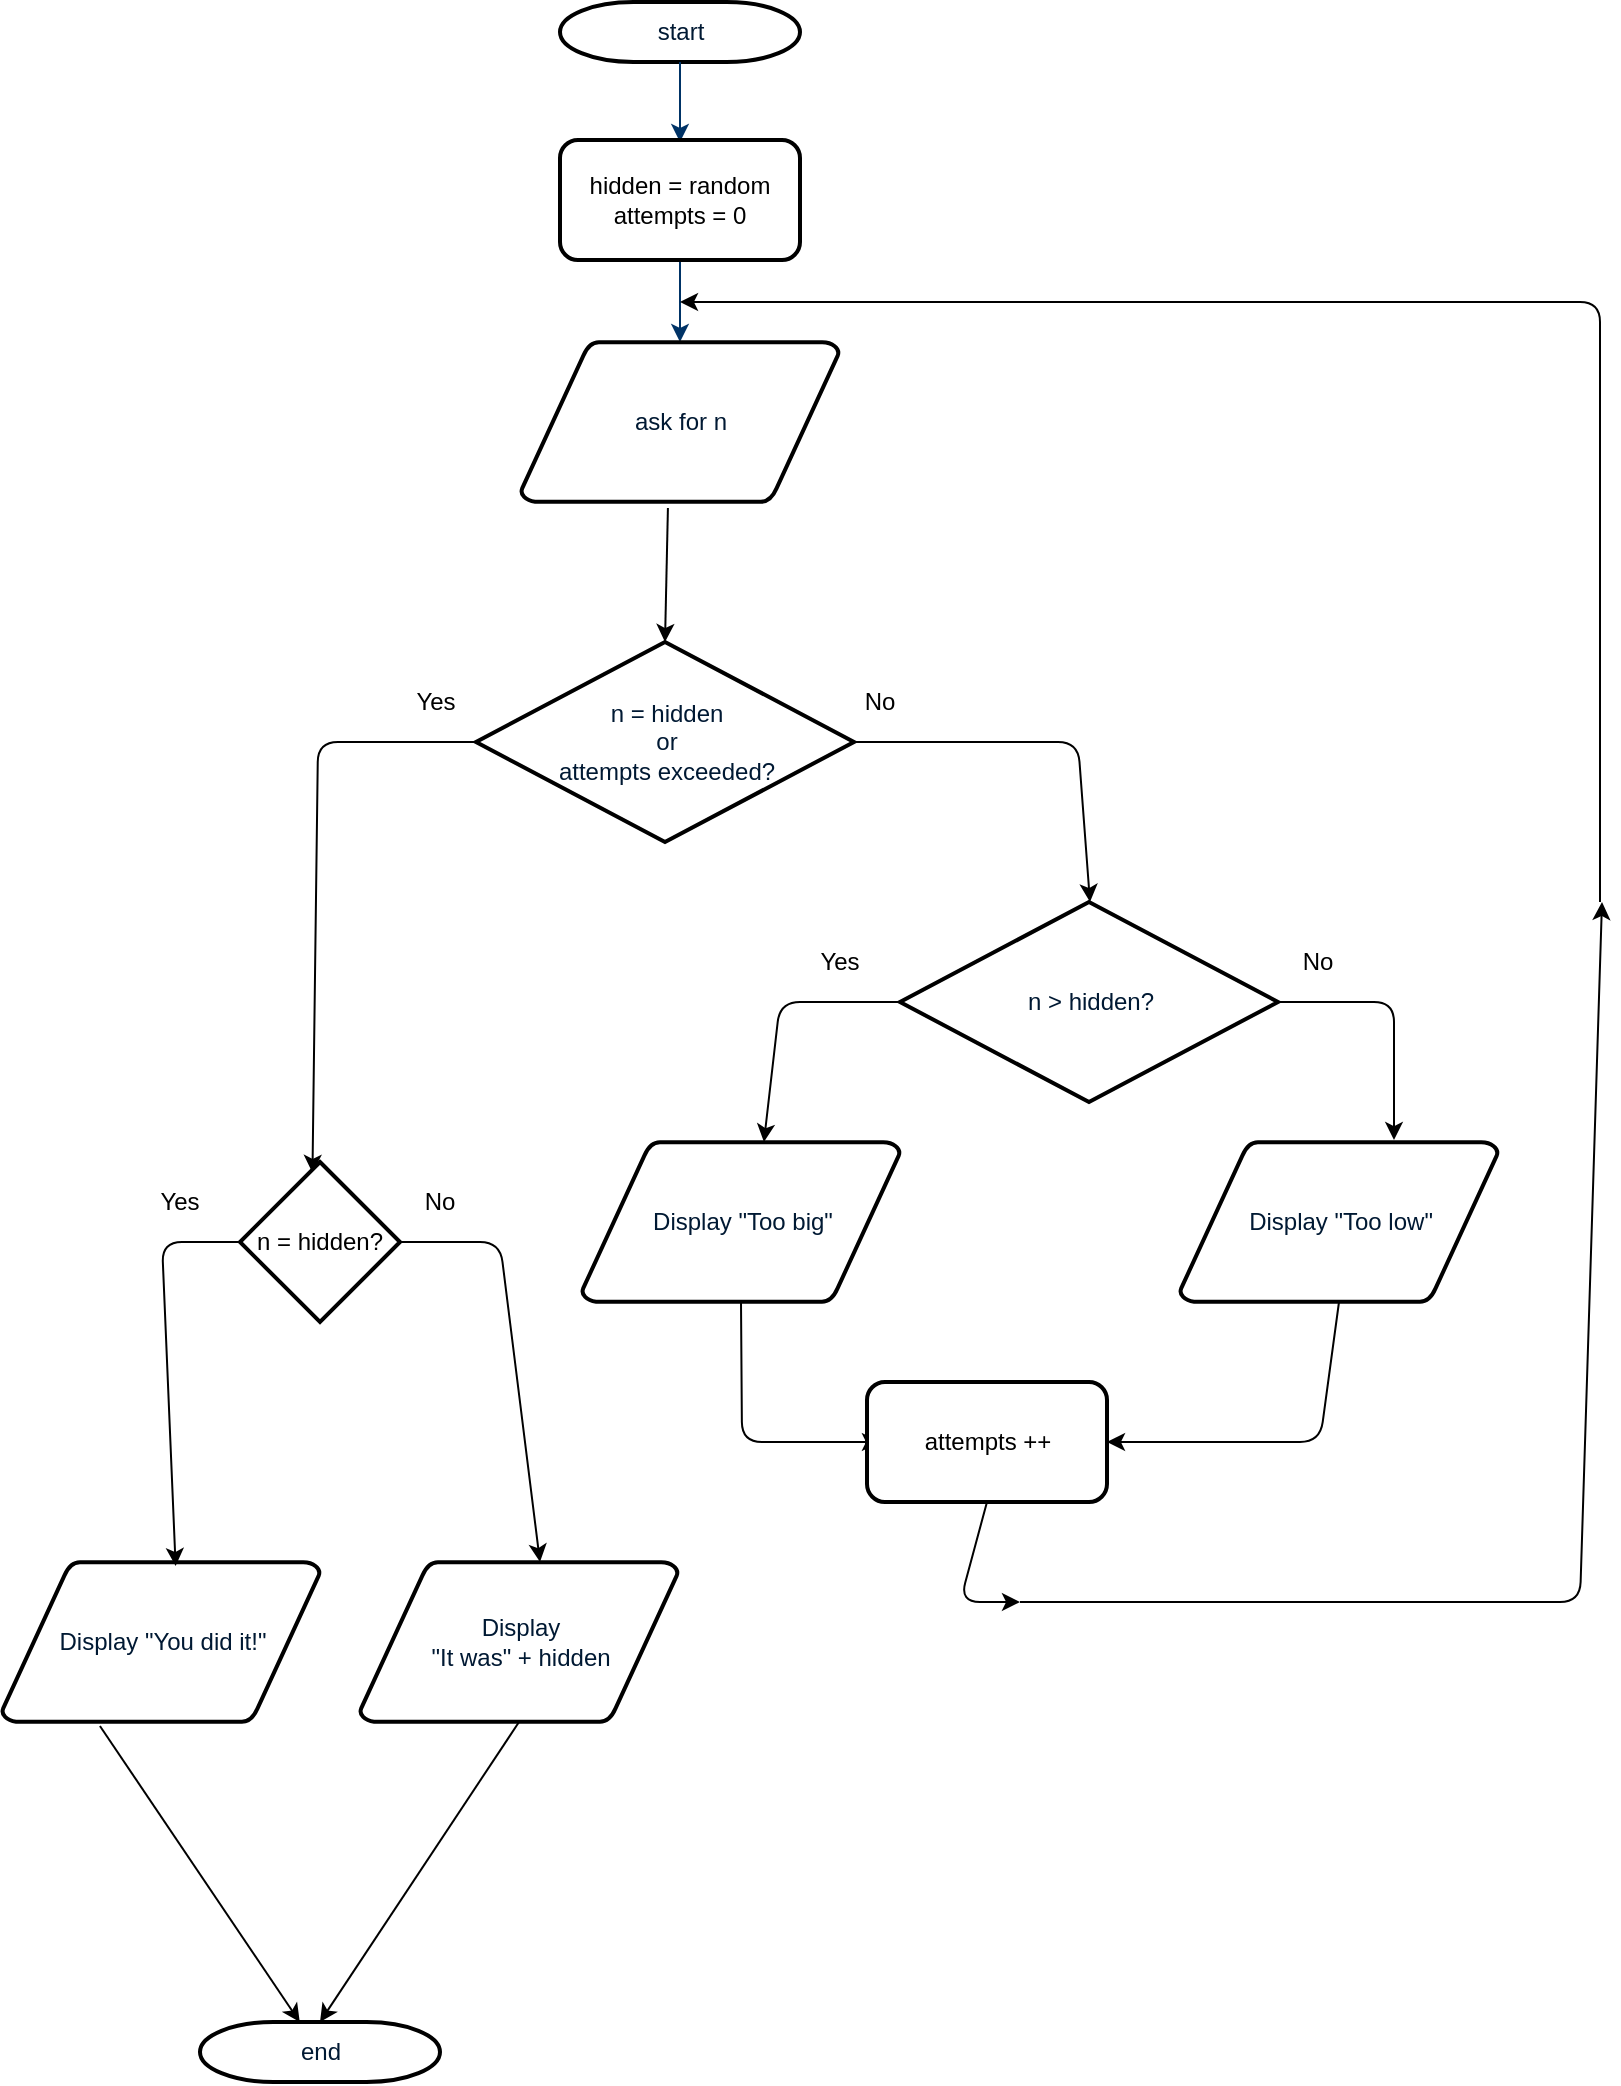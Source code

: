 <mxfile version="12.1.0" type="device" pages="1"><diagram id="GYmU_b4MJgJ0uIPDepis" name="Page-1"><mxGraphModel dx="1357" dy="318" grid="1" gridSize="10" guides="1" tooltips="1" connect="1" arrows="1" fold="1" page="1" pageScale="1" pageWidth="827" pageHeight="1169" math="0" shadow="0"><root><mxCell id="0"/><mxCell id="1" parent="0"/><mxCell id="l8WcAn7D57aqGbTTu31a-1" value="start" style="shape=mxgraph.flowchart.terminator;fillColor=#FFFFFF;strokeColor=#000000;strokeWidth=2;gradientColor=none;gradientDirection=north;fontColor=#001933;fontStyle=0;html=1;" parent="1" vertex="1"><mxGeometry x="260" y="60" width="120" height="30" as="geometry"/></mxCell><mxCell id="l8WcAn7D57aqGbTTu31a-2" style="fontColor=#001933;fontStyle=1;strokeColor=#003366;strokeWidth=1;html=1;" parent="1" source="l8WcAn7D57aqGbTTu31a-1" edge="1"><mxGeometry relative="1" as="geometry"><mxPoint x="320" y="130" as="targetPoint"/></mxGeometry></mxCell><mxCell id="l8WcAn7D57aqGbTTu31a-3" style="fontColor=#001933;fontStyle=1;strokeColor=#003366;strokeWidth=1;html=1;" parent="1" source="l8WcAn7D57aqGbTTu31a-5" target="l8WcAn7D57aqGbTTu31a-7" edge="1"><mxGeometry relative="1" as="geometry"><mxPoint x="320" y="210" as="sourcePoint"/><mxPoint x="320" y="250" as="targetPoint"/></mxGeometry></mxCell><mxCell id="l8WcAn7D57aqGbTTu31a-5" value="hidden = random&lt;br&gt;attempts = 0" style="rounded=1;whiteSpace=wrap;html=1;strokeWidth=2;" parent="1" vertex="1"><mxGeometry x="260" y="129" width="120" height="60" as="geometry"/></mxCell><mxCell id="l8WcAn7D57aqGbTTu31a-6" value="n = hidden&lt;br&gt;or&lt;br&gt;attempts exceeded?" style="shape=mxgraph.flowchart.decision;fillColor=#FFFFFF;strokeColor=#000000;strokeWidth=2;gradientColor=none;gradientDirection=north;fontColor=#001933;fontStyle=0;html=1;" parent="1" vertex="1"><mxGeometry x="218" y="380" width="189" height="100" as="geometry"/></mxCell><mxCell id="l8WcAn7D57aqGbTTu31a-7" value="ask for n" style="shape=mxgraph.flowchart.data;fillColor=#FFFFFF;strokeColor=#000000;strokeWidth=2;gradientColor=none;gradientDirection=north;fontColor=#001933;fontStyle=0;html=1;" parent="1" vertex="1"><mxGeometry x="240.5" y="230" width="159" height="80" as="geometry"/></mxCell><mxCell id="l8WcAn7D57aqGbTTu31a-8" value="n &amp;gt; hidden?" style="shape=mxgraph.flowchart.decision;fillColor=#FFFFFF;strokeColor=#000000;strokeWidth=2;gradientColor=none;gradientDirection=north;fontColor=#001933;fontStyle=0;html=1;" parent="1" vertex="1"><mxGeometry x="430" y="510" width="189" height="100" as="geometry"/></mxCell><mxCell id="l8WcAn7D57aqGbTTu31a-9" value="" style="endArrow=classic;html=1;exitX=1;exitY=0.5;exitDx=0;exitDy=0;exitPerimeter=0;" parent="1" source="l8WcAn7D57aqGbTTu31a-6" edge="1"><mxGeometry width="50" height="50" relative="1" as="geometry"><mxPoint x="220" y="680" as="sourcePoint"/><mxPoint x="525" y="510" as="targetPoint"/><Array as="points"><mxPoint x="519" y="430"/></Array></mxGeometry></mxCell><mxCell id="l8WcAn7D57aqGbTTu31a-13" value="Display &quot;Too big&quot;" style="shape=mxgraph.flowchart.data;fillColor=#FFFFFF;strokeColor=#000000;strokeWidth=2;gradientColor=none;gradientDirection=north;fontColor=#001933;fontStyle=0;html=1;" parent="1" vertex="1"><mxGeometry x="271" y="630" width="159" height="80" as="geometry"/></mxCell><mxCell id="l8WcAn7D57aqGbTTu31a-14" value="Display &quot;Too low&quot;" style="shape=mxgraph.flowchart.data;fillColor=#FFFFFF;strokeColor=#000000;strokeWidth=2;gradientColor=none;gradientDirection=north;fontColor=#001933;fontStyle=0;html=1;" parent="1" vertex="1"><mxGeometry x="570" y="630" width="159" height="80" as="geometry"/></mxCell><mxCell id="l8WcAn7D57aqGbTTu31a-16" value="" style="endArrow=classic;html=1;exitX=0.462;exitY=1.038;exitDx=0;exitDy=0;exitPerimeter=0;entryX=0.5;entryY=0;entryDx=0;entryDy=0;entryPerimeter=0;" parent="1" source="l8WcAn7D57aqGbTTu31a-7" target="l8WcAn7D57aqGbTTu31a-6" edge="1"><mxGeometry width="50" height="50" relative="1" as="geometry"><mxPoint x="550" y="440" as="sourcePoint"/><mxPoint x="600" y="390" as="targetPoint"/></mxGeometry></mxCell><mxCell id="l8WcAn7D57aqGbTTu31a-18" value="" style="endArrow=classic;html=1;entryX=0.673;entryY=-0.012;entryDx=0;entryDy=0;entryPerimeter=0;" parent="1" target="l8WcAn7D57aqGbTTu31a-14" edge="1"><mxGeometry width="50" height="50" relative="1" as="geometry"><mxPoint x="620" y="560" as="sourcePoint"/><mxPoint x="674.5" y="520" as="targetPoint"/><Array as="points"><mxPoint x="677" y="560"/></Array></mxGeometry></mxCell><mxCell id="l8WcAn7D57aqGbTTu31a-20" value="" style="endArrow=classic;html=1;entryX=0.572;entryY=0;entryDx=0;entryDy=0;entryPerimeter=0;exitX=0;exitY=0.5;exitDx=0;exitDy=0;exitPerimeter=0;" parent="1" source="l8WcAn7D57aqGbTTu31a-8" target="l8WcAn7D57aqGbTTu31a-13" edge="1"><mxGeometry width="50" height="50" relative="1" as="geometry"><mxPoint x="30" y="940" as="sourcePoint"/><mxPoint x="80" y="890" as="targetPoint"/><Array as="points"><mxPoint x="370" y="560"/></Array></mxGeometry></mxCell><mxCell id="l8WcAn7D57aqGbTTu31a-21" value="" style="endArrow=classic;html=1;entryX=0.453;entryY=0.068;entryDx=0;entryDy=0;entryPerimeter=0;exitX=0;exitY=0.5;exitDx=0;exitDy=0;exitPerimeter=0;" parent="1" source="l8WcAn7D57aqGbTTu31a-6" target="xSphsTxACwcl6OrbyadM-6" edge="1"><mxGeometry width="50" height="50" relative="1" as="geometry"><mxPoint x="40" y="860" as="sourcePoint"/><mxPoint x="139.04" y="632" as="targetPoint"/><Array as="points"><mxPoint x="139" y="430"/></Array></mxGeometry></mxCell><mxCell id="l8WcAn7D57aqGbTTu31a-22" value="" style="endArrow=classic;html=1;" parent="1" edge="1"><mxGeometry width="50" height="50" relative="1" as="geometry"><mxPoint x="490" y="860" as="sourcePoint"/><mxPoint x="781" y="510" as="targetPoint"/><Array as="points"><mxPoint x="770" y="860"/></Array></mxGeometry></mxCell><mxCell id="l8WcAn7D57aqGbTTu31a-23" value="" style="endArrow=classic;html=1;exitX=0.5;exitY=1;exitDx=0;exitDy=0;exitPerimeter=0;entryX=0.054;entryY=0.5;entryDx=0;entryDy=0;entryPerimeter=0;" parent="1" source="l8WcAn7D57aqGbTTu31a-13" edge="1" target="xSphsTxACwcl6OrbyadM-1"><mxGeometry width="50" height="50" relative="1" as="geometry"><mxPoint x="325.5" y="770" as="sourcePoint"/><mxPoint x="410" y="780" as="targetPoint"/><Array as="points"><mxPoint x="351" y="780"/></Array></mxGeometry></mxCell><mxCell id="l8WcAn7D57aqGbTTu31a-24" value="" style="endArrow=classic;html=1;exitX=0.5;exitY=1;exitDx=0;exitDy=0;exitPerimeter=0;entryX=1;entryY=0.5;entryDx=0;entryDy=0;" parent="1" source="l8WcAn7D57aqGbTTu31a-14" edge="1" target="xSphsTxACwcl6OrbyadM-1"><mxGeometry width="50" height="50" relative="1" as="geometry"><mxPoint x="590" y="790" as="sourcePoint"/><mxPoint x="540" y="780" as="targetPoint"/><Array as="points"><mxPoint x="640" y="780"/></Array></mxGeometry></mxCell><mxCell id="l8WcAn7D57aqGbTTu31a-25" value="" style="endArrow=classic;html=1;exitX=0.5;exitY=1;exitDx=0;exitDy=0;" parent="1" edge="1" source="xSphsTxACwcl6OrbyadM-1"><mxGeometry width="50" height="50" relative="1" as="geometry"><mxPoint x="470" y="780" as="sourcePoint"/><mxPoint x="490" y="860" as="targetPoint"/><Array as="points"><mxPoint x="460" y="860"/></Array></mxGeometry></mxCell><mxCell id="l8WcAn7D57aqGbTTu31a-26" value="" style="endArrow=classic;html=1;" parent="1" edge="1"><mxGeometry width="50" height="50" relative="1" as="geometry"><mxPoint x="780" y="510" as="sourcePoint"/><mxPoint x="320" y="210" as="targetPoint"/><Array as="points"><mxPoint x="780" y="210"/></Array></mxGeometry></mxCell><mxCell id="l8WcAn7D57aqGbTTu31a-27" value="end" style="shape=mxgraph.flowchart.terminator;fillColor=#FFFFFF;strokeColor=#000000;strokeWidth=2;gradientColor=none;gradientDirection=north;fontColor=#001933;fontStyle=0;html=1;" parent="1" vertex="1"><mxGeometry x="80" y="1070" width="120" height="30" as="geometry"/></mxCell><mxCell id="l8WcAn7D57aqGbTTu31a-28" value="" style="endArrow=classic;html=1;exitX=1;exitY=0.5;exitDx=0;exitDy=0;entryX=0.566;entryY=0;entryDx=0;entryDy=0;entryPerimeter=0;" parent="1" source="xSphsTxACwcl6OrbyadM-6" target="xSphsTxACwcl6OrbyadM-8" edge="1"><mxGeometry width="50" height="50" relative="1" as="geometry"><mxPoint x="149.96" y="730" as="sourcePoint"/><mxPoint x="150" y="880" as="targetPoint"/><Array as="points"><mxPoint x="230" y="680"/></Array></mxGeometry></mxCell><mxCell id="xSphsTxACwcl6OrbyadM-1" value="attempts ++" style="rounded=1;whiteSpace=wrap;html=1;strokeWidth=2;" vertex="1" parent="1"><mxGeometry x="413.5" y="750" width="120" height="60" as="geometry"/></mxCell><mxCell id="xSphsTxACwcl6OrbyadM-6" value="n = hidden?" style="rhombus;whiteSpace=wrap;html=1;strokeWidth=2;" vertex="1" parent="1"><mxGeometry x="100" y="640" width="80" height="80" as="geometry"/></mxCell><mxCell id="xSphsTxACwcl6OrbyadM-7" value="Display &quot;You did it!&quot;" style="shape=mxgraph.flowchart.data;fillColor=#FFFFFF;strokeColor=#000000;strokeWidth=2;gradientColor=none;gradientDirection=north;fontColor=#001933;fontStyle=0;html=1;" vertex="1" parent="1"><mxGeometry x="-19" y="840" width="159" height="80" as="geometry"/></mxCell><mxCell id="xSphsTxACwcl6OrbyadM-8" value="Display &lt;br&gt;&quot;It was&quot; + hidden" style="shape=mxgraph.flowchart.data;fillColor=#FFFFFF;strokeColor=#000000;strokeWidth=2;gradientColor=none;gradientDirection=north;fontColor=#001933;fontStyle=0;html=1;" vertex="1" parent="1"><mxGeometry x="160" y="840" width="159" height="80" as="geometry"/></mxCell><mxCell id="xSphsTxACwcl6OrbyadM-9" value="" style="endArrow=classic;html=1;entryX=0.546;entryY=0.025;entryDx=0;entryDy=0;entryPerimeter=0;exitX=0;exitY=0.5;exitDx=0;exitDy=0;" edge="1" parent="1" source="xSphsTxACwcl6OrbyadM-6" target="xSphsTxACwcl6OrbyadM-7"><mxGeometry width="50" height="50" relative="1" as="geometry"><mxPoint x="-20" y="1170" as="sourcePoint"/><mxPoint x="30" y="1120" as="targetPoint"/><Array as="points"><mxPoint x="61" y="680"/></Array></mxGeometry></mxCell><mxCell id="xSphsTxACwcl6OrbyadM-10" value="" style="endArrow=classic;html=1;exitX=0.308;exitY=1.025;exitDx=0;exitDy=0;exitPerimeter=0;" edge="1" parent="1" source="xSphsTxACwcl6OrbyadM-7" target="l8WcAn7D57aqGbTTu31a-27"><mxGeometry width="50" height="50" relative="1" as="geometry"><mxPoint x="-20" y="1170" as="sourcePoint"/><mxPoint x="30" y="1120" as="targetPoint"/></mxGeometry></mxCell><mxCell id="xSphsTxACwcl6OrbyadM-11" value="" style="endArrow=classic;html=1;exitX=0.5;exitY=1;exitDx=0;exitDy=0;exitPerimeter=0;entryX=0.5;entryY=0;entryDx=0;entryDy=0;entryPerimeter=0;" edge="1" parent="1" source="xSphsTxACwcl6OrbyadM-8" target="l8WcAn7D57aqGbTTu31a-27"><mxGeometry width="50" height="50" relative="1" as="geometry"><mxPoint x="39.972" y="932" as="sourcePoint"/><mxPoint x="160" y="1060" as="targetPoint"/></mxGeometry></mxCell><mxCell id="xSphsTxACwcl6OrbyadM-12" value="Yes" style="text;html=1;strokeColor=none;fillColor=none;align=center;verticalAlign=middle;whiteSpace=wrap;rounded=0;" vertex="1" parent="1"><mxGeometry x="50" y="650" width="40" height="20" as="geometry"/></mxCell><mxCell id="xSphsTxACwcl6OrbyadM-13" value="Yes" style="text;html=1;strokeColor=none;fillColor=none;align=center;verticalAlign=middle;whiteSpace=wrap;rounded=0;" vertex="1" parent="1"><mxGeometry x="379.5" y="530" width="40" height="20" as="geometry"/></mxCell><mxCell id="xSphsTxACwcl6OrbyadM-14" value="Yes" style="text;html=1;strokeColor=none;fillColor=none;align=center;verticalAlign=middle;whiteSpace=wrap;rounded=0;" vertex="1" parent="1"><mxGeometry x="178" y="400" width="40" height="20" as="geometry"/></mxCell><mxCell id="xSphsTxACwcl6OrbyadM-15" value="No" style="text;html=1;strokeColor=none;fillColor=none;align=center;verticalAlign=middle;whiteSpace=wrap;rounded=0;" vertex="1" parent="1"><mxGeometry x="180" y="650" width="40" height="20" as="geometry"/></mxCell><mxCell id="xSphsTxACwcl6OrbyadM-16" value="No" style="text;html=1;strokeColor=none;fillColor=none;align=center;verticalAlign=middle;whiteSpace=wrap;rounded=0;" vertex="1" parent="1"><mxGeometry x="399.5" y="400" width="40" height="20" as="geometry"/></mxCell><mxCell id="xSphsTxACwcl6OrbyadM-17" value="No" style="text;html=1;strokeColor=none;fillColor=none;align=center;verticalAlign=middle;whiteSpace=wrap;rounded=0;" vertex="1" parent="1"><mxGeometry x="619.069" y="530" width="40" height="20" as="geometry"/></mxCell></root></mxGraphModel></diagram></mxfile>